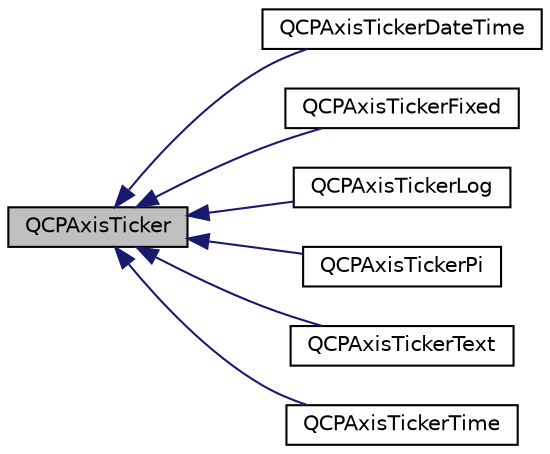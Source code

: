 digraph "QCPAxisTicker"
{
  edge [fontname="Helvetica",fontsize="10",labelfontname="Helvetica",labelfontsize="10"];
  node [fontname="Helvetica",fontsize="10",shape=record];
  rankdir="LR";
  Node0 [label="QCPAxisTicker",height=0.2,width=0.4,color="black", fillcolor="grey75", style="filled", fontcolor="black"];
  Node0 -> Node1 [dir="back",color="midnightblue",fontsize="10",style="solid"];
  Node1 [label="QCPAxisTickerDateTime",height=0.2,width=0.4,color="black", fillcolor="white", style="filled",URL="$classQCPAxisTickerDateTime.html",tooltip="Specialized axis ticker for calendar dates and times as axis ticks. "];
  Node0 -> Node2 [dir="back",color="midnightblue",fontsize="10",style="solid"];
  Node2 [label="QCPAxisTickerFixed",height=0.2,width=0.4,color="black", fillcolor="white", style="filled",URL="$classQCPAxisTickerFixed.html",tooltip="Specialized axis ticker with a fixed tick step. "];
  Node0 -> Node3 [dir="back",color="midnightblue",fontsize="10",style="solid"];
  Node3 [label="QCPAxisTickerLog",height=0.2,width=0.4,color="black", fillcolor="white", style="filled",URL="$classQCPAxisTickerLog.html",tooltip="Specialized axis ticker suited for logarithmic axes. "];
  Node0 -> Node4 [dir="back",color="midnightblue",fontsize="10",style="solid"];
  Node4 [label="QCPAxisTickerPi",height=0.2,width=0.4,color="black", fillcolor="white", style="filled",URL="$classQCPAxisTickerPi.html",tooltip="Specialized axis ticker to display ticks in units of an arbitrary constant, for example pi..."];
  Node0 -> Node5 [dir="back",color="midnightblue",fontsize="10",style="solid"];
  Node5 [label="QCPAxisTickerText",height=0.2,width=0.4,color="black", fillcolor="white", style="filled",URL="$classQCPAxisTickerText.html",tooltip="Specialized axis ticker which allows arbitrary labels at specified coordinates. "];
  Node0 -> Node6 [dir="back",color="midnightblue",fontsize="10",style="solid"];
  Node6 [label="QCPAxisTickerTime",height=0.2,width=0.4,color="black", fillcolor="white", style="filled",URL="$classQCPAxisTickerTime.html",tooltip="Specialized axis ticker for time spans in units of milliseconds to days. "];
}
